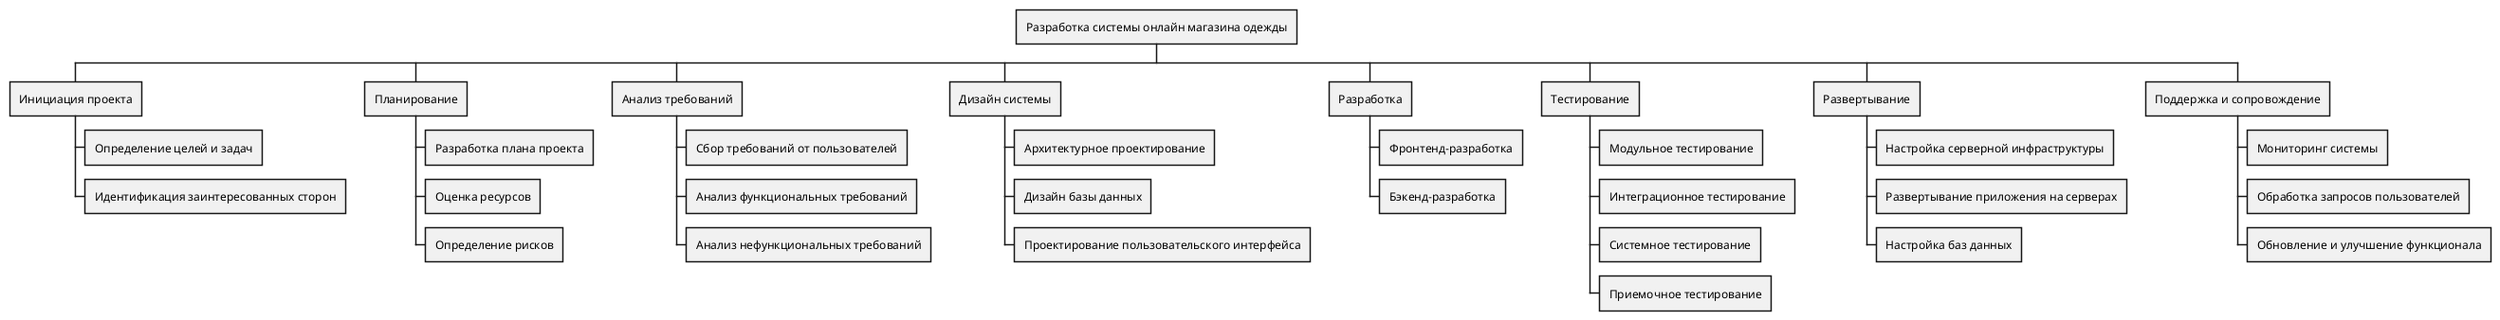 @startwbs
* Разработка системы онлайн магазина одежды
** Инициация проекта
*** Определение целей и задач
*** Идентификация заинтересованных сторон
** Планирование
*** Разработка плана проекта
*** Оценка ресурсов
*** Определение рисков
** Анализ требований
*** Сбор требований от пользователей
*** Анализ функциональных требований
*** Анализ нефункциональных требований
** Дизайн системы
*** Архитектурное проектирование
*** Дизайн базы данных
*** Проектирование пользовательского интерфейса
** Разработка
*** Фронтенд-разработка
*** Бэкенд-разработка
** Тестирование
*** Модульное тестирование
*** Интеграционное тестирование
*** Системное тестирование
*** Приемочное тестирование
** Развертывание
*** Настройка серверной инфраструктуры
*** Развертывание приложения на серверах
*** Настройка баз данных
** Поддержка и сопровождение
*** Мониторинг системы
*** Обработка запросов пользователей
*** Обновление и улучшение функционала
@endwbs
